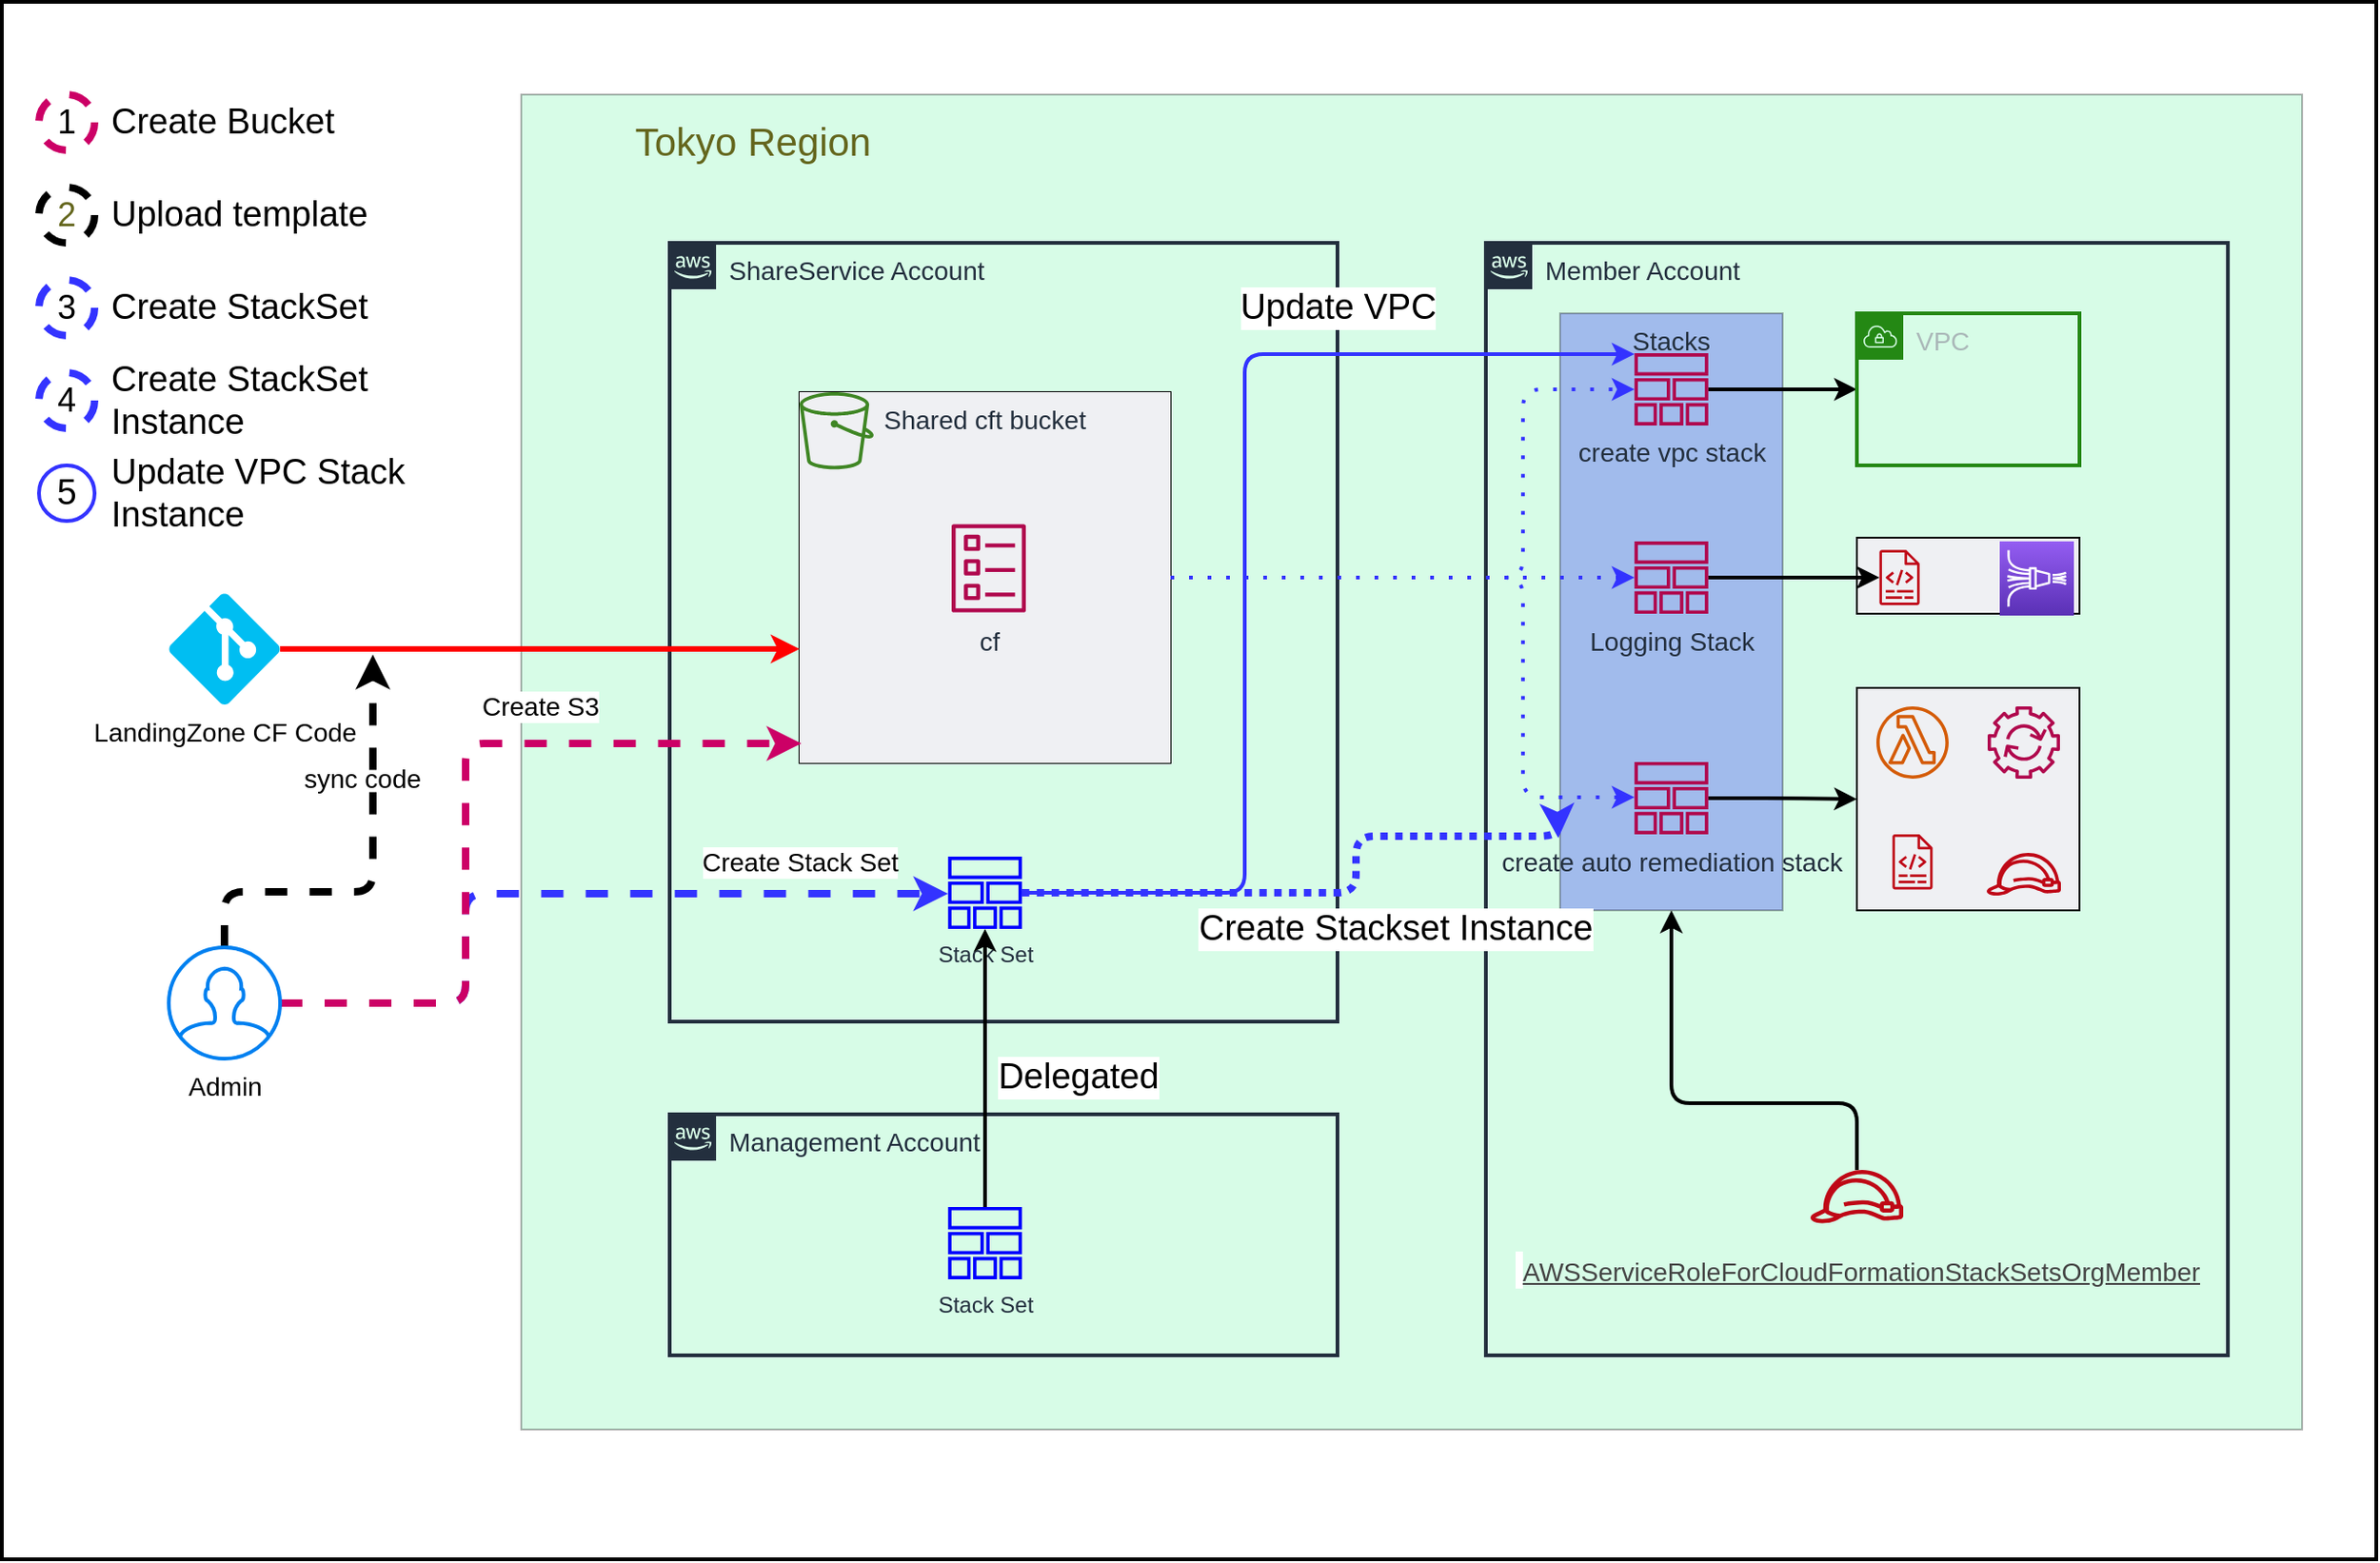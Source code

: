 <mxfile version="16.1.0" type="github">
  <diagram id="0ukZKr90bTUuSdiklAe3" name="Page-1">
    <mxGraphModel dx="2527" dy="1072" grid="1" gridSize="10" guides="1" tooltips="1" connect="1" arrows="1" fold="1" page="1" pageScale="1" pageWidth="827" pageHeight="1169" math="0" shadow="0">
      <root>
        <mxCell id="0" />
        <mxCell id="1" parent="0" />
        <mxCell id="g89Bsq32T66uB00S3wTt-89" value="" style="fillColor=default;strokeColor=default;dashed=0;verticalAlign=top;fontStyle=0;fontColor=#232F3D;fontSize=21;gradientColor=none;strokeWidth=2;" parent="1" vertex="1">
          <mxGeometry x="-200" y="230" width="1280" height="840" as="geometry" />
        </mxCell>
        <mxCell id="g89Bsq32T66uB00S3wTt-79" value="" style="fillColor=#7CF3B0;strokeColor=default;dashed=0;verticalAlign=top;fontStyle=0;fontColor=#000000;fontSize=21;opacity=30;" parent="1" vertex="1">
          <mxGeometry x="80" y="280" width="960" height="720" as="geometry" />
        </mxCell>
        <mxCell id="g89Bsq32T66uB00S3wTt-1" value="ShareService Account" style="points=[[0,0],[0.25,0],[0.5,0],[0.75,0],[1,0],[1,0.25],[1,0.5],[1,0.75],[1,1],[0.75,1],[0.5,1],[0.25,1],[0,1],[0,0.75],[0,0.5],[0,0.25]];outlineConnect=0;gradientColor=none;html=1;whiteSpace=wrap;fontSize=14;fontStyle=0;container=1;pointerEvents=0;collapsible=0;recursiveResize=0;shape=mxgraph.aws4.group;grIcon=mxgraph.aws4.group_aws_cloud_alt;strokeColor=#232F3E;fillColor=none;verticalAlign=top;align=left;spacingLeft=30;fontColor=#232F3E;dashed=0;strokeWidth=2;" parent="1" vertex="1">
          <mxGeometry x="160" y="360" width="360" height="420" as="geometry" />
        </mxCell>
        <mxCell id="g89Bsq32T66uB00S3wTt-6" value="" style="group;fontSize=14;strokeColor=default;" parent="g89Bsq32T66uB00S3wTt-1" vertex="1" connectable="0">
          <mxGeometry x="70" y="80.51" width="200" height="200" as="geometry" />
        </mxCell>
        <mxCell id="g89Bsq32T66uB00S3wTt-4" value="Shared cft bucket" style="fillColor=#EFF0F3;strokeColor=none;dashed=0;verticalAlign=top;fontStyle=0;fontColor=#232F3D;fontSize=14;" parent="g89Bsq32T66uB00S3wTt-6" vertex="1">
          <mxGeometry width="200" height="200" as="geometry" />
        </mxCell>
        <mxCell id="g89Bsq32T66uB00S3wTt-2" value="" style="sketch=0;outlineConnect=0;fontColor=#232F3E;gradientColor=none;fillColor=#3F8624;strokeColor=none;dashed=0;verticalLabelPosition=bottom;verticalAlign=top;align=center;html=1;fontSize=14;fontStyle=0;aspect=fixed;pointerEvents=1;shape=mxgraph.aws4.bucket;" parent="g89Bsq32T66uB00S3wTt-6" vertex="1">
          <mxGeometry width="40" height="41.6" as="geometry" />
        </mxCell>
        <mxCell id="g89Bsq32T66uB00S3wTt-3" value="cf" style="sketch=0;outlineConnect=0;fontColor=#232F3E;gradientColor=none;fillColor=#B0084D;strokeColor=none;dashed=0;verticalLabelPosition=bottom;verticalAlign=top;align=center;html=1;fontSize=14;fontStyle=0;aspect=fixed;pointerEvents=1;shape=mxgraph.aws4.template;" parent="g89Bsq32T66uB00S3wTt-6" vertex="1">
          <mxGeometry x="82" y="71" width="40" height="48" as="geometry" />
        </mxCell>
        <mxCell id="g89Bsq32T66uB00S3wTt-8" value="sync code" style="edgeStyle=orthogonalEdgeStyle;rounded=1;orthogonalLoop=1;jettySize=auto;html=1;strokeColor=#FF0000;strokeWidth=3;fontSize=14;labelBackgroundColor=default;" parent="1" source="g89Bsq32T66uB00S3wTt-7" target="g89Bsq32T66uB00S3wTt-4" edge="1">
          <mxGeometry x="-0.689" y="-70" relative="1" as="geometry">
            <Array as="points">
              <mxPoint x="40" y="579" />
              <mxPoint x="40" y="579" />
            </Array>
            <mxPoint as="offset" />
          </mxGeometry>
        </mxCell>
        <mxCell id="g89Bsq32T66uB00S3wTt-7" value="LandingZone CF Code" style="verticalLabelPosition=bottom;html=1;verticalAlign=top;align=center;strokeColor=none;fillColor=#00BEF2;shape=mxgraph.azure.git_repository;aspect=fixed;fontSize=14;" parent="1" vertex="1">
          <mxGeometry x="-110" y="548.97" width="60" height="60" as="geometry" />
        </mxCell>
        <mxCell id="g89Bsq32T66uB00S3wTt-15" value="Member Account" style="points=[[0,0],[0.25,0],[0.5,0],[0.75,0],[1,0],[1,0.25],[1,0.5],[1,0.75],[1,1],[0.75,1],[0.5,1],[0.25,1],[0,1],[0,0.75],[0,0.5],[0,0.25]];outlineConnect=0;gradientColor=none;html=1;whiteSpace=wrap;fontSize=14;fontStyle=0;container=1;pointerEvents=0;collapsible=0;recursiveResize=0;shape=mxgraph.aws4.group;grIcon=mxgraph.aws4.group_aws_cloud_alt;strokeColor=#232F3E;fillColor=none;verticalAlign=top;align=left;spacingLeft=30;fontColor=#232F3E;dashed=0;strokeWidth=2;" parent="1" vertex="1">
          <mxGeometry x="600" y="360" width="400" height="600" as="geometry" />
        </mxCell>
        <mxCell id="g89Bsq32T66uB00S3wTt-44" value="Stacks" style="fillColor=#2727F3;strokeColor=default;dashed=0;verticalAlign=top;fontStyle=0;fontColor=#232F3D;fontSize=14;opacity=30;" parent="g89Bsq32T66uB00S3wTt-15" vertex="1">
          <mxGeometry x="40" y="38" width="120" height="322" as="geometry" />
        </mxCell>
        <mxCell id="g89Bsq32T66uB00S3wTt-39" value="" style="fillColor=#EFF0F3;strokeColor=default;dashed=0;verticalAlign=top;fontStyle=0;fontColor=#232F3D;fontSize=14;" parent="g89Bsq32T66uB00S3wTt-15" vertex="1">
          <mxGeometry x="200" y="159" width="120" height="41" as="geometry" />
        </mxCell>
        <mxCell id="g89Bsq32T66uB00S3wTt-34" value="" style="fillColor=#EFF0F3;strokeColor=default;dashed=0;verticalAlign=top;fontStyle=0;fontColor=#232F3D;fontSize=14;" parent="g89Bsq32T66uB00S3wTt-15" vertex="1">
          <mxGeometry x="200" y="240" width="120" height="120" as="geometry" />
        </mxCell>
        <mxCell id="g89Bsq32T66uB00S3wTt-40" style="edgeStyle=orthogonalEdgeStyle;rounded=1;orthogonalLoop=1;jettySize=auto;html=1;entryX=0;entryY=0.5;entryDx=0;entryDy=0;strokeColor=#000000;strokeWidth=2;fontSize=14;" parent="g89Bsq32T66uB00S3wTt-15" source="g89Bsq32T66uB00S3wTt-21" target="g89Bsq32T66uB00S3wTt-26" edge="1">
          <mxGeometry relative="1" as="geometry" />
        </mxCell>
        <mxCell id="g89Bsq32T66uB00S3wTt-21" value="create vpc stack" style="sketch=0;outlineConnect=0;fontColor=#232F3E;gradientColor=none;fillColor=#B0084D;strokeColor=none;dashed=0;verticalLabelPosition=bottom;verticalAlign=top;align=center;html=1;fontSize=14;fontStyle=0;aspect=fixed;pointerEvents=1;shape=mxgraph.aws4.stack;" parent="g89Bsq32T66uB00S3wTt-15" vertex="1">
          <mxGeometry x="80" y="59.52" width="40" height="38.97" as="geometry" />
        </mxCell>
        <mxCell id="g89Bsq32T66uB00S3wTt-37" style="edgeStyle=orthogonalEdgeStyle;rounded=1;orthogonalLoop=1;jettySize=auto;html=1;entryX=0;entryY=0.5;entryDx=0;entryDy=0;strokeColor=#000000;strokeWidth=2;fontSize=14;" parent="g89Bsq32T66uB00S3wTt-15" source="g89Bsq32T66uB00S3wTt-22" target="g89Bsq32T66uB00S3wTt-34" edge="1">
          <mxGeometry relative="1" as="geometry" />
        </mxCell>
        <mxCell id="g89Bsq32T66uB00S3wTt-22" value="create auto remediation stack" style="sketch=0;outlineConnect=0;fontColor=#232F3E;gradientColor=none;fillColor=#B0084D;strokeColor=none;dashed=0;verticalLabelPosition=bottom;verticalAlign=top;align=center;html=1;fontSize=14;fontStyle=0;aspect=fixed;pointerEvents=1;shape=mxgraph.aws4.stack;" parent="g89Bsq32T66uB00S3wTt-15" vertex="1">
          <mxGeometry x="80" y="280" width="40" height="38.97" as="geometry" />
        </mxCell>
        <mxCell id="g89Bsq32T66uB00S3wTt-26" value="VPC" style="points=[[0,0],[0.25,0],[0.5,0],[0.75,0],[1,0],[1,0.25],[1,0.5],[1,0.75],[1,1],[0.75,1],[0.5,1],[0.25,1],[0,1],[0,0.75],[0,0.5],[0,0.25]];outlineConnect=0;gradientColor=none;html=1;whiteSpace=wrap;fontSize=14;fontStyle=0;container=1;pointerEvents=0;collapsible=0;recursiveResize=0;shape=mxgraph.aws4.group;grIcon=mxgraph.aws4.group_vpc;strokeColor=#248814;fillColor=none;verticalAlign=top;align=left;spacingLeft=30;fontColor=#AAB7B8;dashed=0;strokeWidth=2;" parent="g89Bsq32T66uB00S3wTt-15" vertex="1">
          <mxGeometry x="200" y="38" width="120" height="82" as="geometry" />
        </mxCell>
        <mxCell id="g89Bsq32T66uB00S3wTt-27" value="" style="sketch=0;outlineConnect=0;fontColor=#232F3E;gradientColor=none;fillColor=#D45B07;strokeColor=none;dashed=0;verticalLabelPosition=bottom;verticalAlign=top;align=center;html=1;fontSize=14;fontStyle=0;aspect=fixed;pointerEvents=1;shape=mxgraph.aws4.lambda_function;" parent="g89Bsq32T66uB00S3wTt-15" vertex="1">
          <mxGeometry x="210" y="250" width="40" height="38.97" as="geometry" />
        </mxCell>
        <mxCell id="g89Bsq32T66uB00S3wTt-29" value="" style="sketch=0;outlineConnect=0;fontColor=#232F3E;gradientColor=none;fillColor=#B0084D;strokeColor=none;dashed=0;verticalLabelPosition=bottom;verticalAlign=top;align=center;html=1;fontSize=14;fontStyle=0;aspect=fixed;pointerEvents=1;shape=mxgraph.aws4.automation;" parent="g89Bsq32T66uB00S3wTt-15" vertex="1">
          <mxGeometry x="270" y="250" width="40" height="38.97" as="geometry" />
        </mxCell>
        <mxCell id="g89Bsq32T66uB00S3wTt-38" style="edgeStyle=orthogonalEdgeStyle;rounded=1;orthogonalLoop=1;jettySize=auto;html=1;strokeColor=#000000;strokeWidth=2;fontSize=14;" parent="g89Bsq32T66uB00S3wTt-15" source="g89Bsq32T66uB00S3wTt-32" target="g89Bsq32T66uB00S3wTt-35" edge="1">
          <mxGeometry relative="1" as="geometry" />
        </mxCell>
        <mxCell id="g89Bsq32T66uB00S3wTt-32" value="Logging Stack" style="sketch=0;outlineConnect=0;fontColor=#232F3E;gradientColor=none;fillColor=#B0084D;strokeColor=none;dashed=0;verticalLabelPosition=bottom;verticalAlign=top;align=center;html=1;fontSize=14;fontStyle=0;aspect=fixed;pointerEvents=1;shape=mxgraph.aws4.stack;" parent="g89Bsq32T66uB00S3wTt-15" vertex="1">
          <mxGeometry x="80" y="161.03" width="40" height="38.97" as="geometry" />
        </mxCell>
        <mxCell id="g89Bsq32T66uB00S3wTt-31" value="" style="sketch=0;outlineConnect=0;fontColor=#232F3E;gradientColor=none;fillColor=#BF0816;strokeColor=none;dashed=0;verticalLabelPosition=bottom;verticalAlign=top;align=center;html=1;fontSize=14;fontStyle=0;aspect=fixed;pointerEvents=1;shape=mxgraph.aws4.role;" parent="g89Bsq32T66uB00S3wTt-15" vertex="1">
          <mxGeometry x="270" y="321.03" width="40" height="38.97" as="geometry" />
        </mxCell>
        <mxCell id="g89Bsq32T66uB00S3wTt-33" value="" style="sketch=0;outlineConnect=0;fontColor=#232F3E;gradientColor=none;fillColor=#BF0816;strokeColor=none;dashed=0;verticalLabelPosition=bottom;verticalAlign=top;align=center;html=1;fontSize=14;fontStyle=0;aspect=fixed;pointerEvents=1;shape=mxgraph.aws4.logs;" parent="g89Bsq32T66uB00S3wTt-15" vertex="1">
          <mxGeometry x="210" y="318.97" width="40" height="29.74" as="geometry" />
        </mxCell>
        <mxCell id="g89Bsq32T66uB00S3wTt-35" value="" style="sketch=0;outlineConnect=0;fontColor=#232F3E;gradientColor=none;fillColor=#BF0816;strokeColor=none;dashed=0;verticalLabelPosition=bottom;verticalAlign=top;align=center;html=1;fontSize=14;fontStyle=0;aspect=fixed;pointerEvents=1;shape=mxgraph.aws4.logs;" parent="g89Bsq32T66uB00S3wTt-15" vertex="1">
          <mxGeometry x="203" y="165.64" width="40" height="29.74" as="geometry" />
        </mxCell>
        <mxCell id="g89Bsq32T66uB00S3wTt-36" value="" style="sketch=0;points=[[0,0,0],[0.25,0,0],[0.5,0,0],[0.75,0,0],[1,0,0],[0,1,0],[0.25,1,0],[0.5,1,0],[0.75,1,0],[1,1,0],[0,0.25,0],[0,0.5,0],[0,0.75,0],[1,0.25,0],[1,0.5,0],[1,0.75,0]];outlineConnect=0;fontColor=#232F3E;gradientColor=#945DF2;gradientDirection=north;fillColor=#5A30B5;strokeColor=#ffffff;dashed=0;verticalLabelPosition=bottom;verticalAlign=top;align=center;html=1;fontSize=14;fontStyle=0;aspect=fixed;shape=mxgraph.aws4.resourceIcon;resIcon=mxgraph.aws4.kinesis_data_firehose;" parent="g89Bsq32T66uB00S3wTt-15" vertex="1">
          <mxGeometry x="277" y="161" width="40" height="40" as="geometry" />
        </mxCell>
        <mxCell id="tX7fqVU8-ZiYfbRzvG7Q-20" value="&lt;span style=&quot;color: rgb(68 , 68 , 68) ; font-family: &amp;#34;helvetica neue&amp;#34; , &amp;#34;roboto&amp;#34; , &amp;#34;arial&amp;#34; , sans-serif ; background-color: rgb(255 , 255 , 255)&quot;&gt;&lt;span class=&quot;Apple-converted-space&quot;&gt;&amp;nbsp;&lt;/span&gt;&lt;/span&gt;&lt;a class=&quot;awsui-breadcrumb-link&quot; href=&quot;https://console.aws.amazon.com/iam/home#/roles/AWSServiceRoleForCloudFormationStackSetsOrgMember&quot; style=&quot;color: rgb(68 , 68 , 68) ; background-color: transparent ; box-sizing: border-box&quot;&gt;AWSServiceRoleForCloudFormationStackSetsOrgMember&lt;/a&gt;" style="sketch=0;outlineConnect=0;fontColor=#232F3E;gradientColor=none;fillColor=#BF0816;strokeColor=none;dashed=0;verticalLabelPosition=bottom;verticalAlign=top;align=center;html=1;fontSize=14;fontStyle=0;aspect=fixed;pointerEvents=1;shape=mxgraph.aws4.role;" vertex="1" parent="g89Bsq32T66uB00S3wTt-15">
          <mxGeometry x="175" y="490" width="50" height="48.71" as="geometry" />
        </mxCell>
        <mxCell id="tX7fqVU8-ZiYfbRzvG7Q-21" style="edgeStyle=orthogonalEdgeStyle;rounded=1;orthogonalLoop=1;jettySize=auto;html=1;fontSize=19;strokeColor=#000000;strokeWidth=2;entryX=0.5;entryY=1;entryDx=0;entryDy=0;" edge="1" parent="g89Bsq32T66uB00S3wTt-15" source="tX7fqVU8-ZiYfbRzvG7Q-20" target="g89Bsq32T66uB00S3wTt-44">
          <mxGeometry relative="1" as="geometry">
            <mxPoint x="-60" y="260" as="targetPoint" />
            <Array as="points">
              <mxPoint x="100" y="464" />
            </Array>
          </mxGeometry>
        </mxCell>
        <mxCell id="g89Bsq32T66uB00S3wTt-23" style="edgeStyle=orthogonalEdgeStyle;rounded=1;orthogonalLoop=1;jettySize=auto;html=1;strokeColor=#3333FF;strokeWidth=2;fontSize=14;dashed=1;dashPattern=1 4;" parent="1" source="g89Bsq32T66uB00S3wTt-4" target="g89Bsq32T66uB00S3wTt-22" edge="1">
          <mxGeometry relative="1" as="geometry">
            <Array as="points">
              <mxPoint x="620" y="541" />
              <mxPoint x="620" y="659" />
            </Array>
          </mxGeometry>
        </mxCell>
        <mxCell id="g89Bsq32T66uB00S3wTt-24" style="edgeStyle=orthogonalEdgeStyle;rounded=1;orthogonalLoop=1;jettySize=auto;html=1;strokeColor=#3333FF;strokeWidth=2;fontSize=14;dashed=1;dashPattern=1 4;" parent="1" source="g89Bsq32T66uB00S3wTt-4" target="g89Bsq32T66uB00S3wTt-21" edge="1">
          <mxGeometry relative="1" as="geometry">
            <Array as="points">
              <mxPoint x="620" y="541" />
              <mxPoint x="620" y="439" />
            </Array>
          </mxGeometry>
        </mxCell>
        <mxCell id="g89Bsq32T66uB00S3wTt-41" style="edgeStyle=orthogonalEdgeStyle;rounded=1;orthogonalLoop=1;jettySize=auto;html=1;strokeColor=#3333FF;strokeWidth=2;fontSize=14;dashed=1;dashPattern=1 4;" parent="1" source="g89Bsq32T66uB00S3wTt-4" target="g89Bsq32T66uB00S3wTt-32" edge="1">
          <mxGeometry relative="1" as="geometry">
            <Array as="points">
              <mxPoint x="500" y="541" />
              <mxPoint x="500" y="541" />
            </Array>
          </mxGeometry>
        </mxCell>
        <mxCell id="g89Bsq32T66uB00S3wTt-45" style="edgeStyle=orthogonalEdgeStyle;rounded=1;orthogonalLoop=1;jettySize=auto;html=1;fontSize=14;strokeColor=#3333FF;strokeWidth=4;dashed=1;" parent="1" source="g89Bsq32T66uB00S3wTt-42" target="tX7fqVU8-ZiYfbRzvG7Q-22" edge="1">
          <mxGeometry relative="1" as="geometry">
            <Array as="points">
              <mxPoint x="50" y="770" />
              <mxPoint x="50" y="711" />
            </Array>
            <mxPoint x="180" y="1080" as="targetPoint" />
          </mxGeometry>
        </mxCell>
        <mxCell id="g89Bsq32T66uB00S3wTt-78" value="Create Stack Set" style="edgeLabel;html=1;align=center;verticalAlign=middle;resizable=0;points=[];fontSize=14;" parent="g89Bsq32T66uB00S3wTt-45" vertex="1" connectable="0">
          <mxGeometry x="0.299" y="1" relative="1" as="geometry">
            <mxPoint x="67" y="-16" as="offset" />
          </mxGeometry>
        </mxCell>
        <mxCell id="g89Bsq32T66uB00S3wTt-73" style="edgeStyle=orthogonalEdgeStyle;rounded=1;orthogonalLoop=1;jettySize=auto;html=1;fontSize=14;strokeColor=#3333FF;strokeWidth=4;dashed=1;dashPattern=1 1;entryX=-0.008;entryY=0.879;entryDx=0;entryDy=0;entryPerimeter=0;" parent="1" source="tX7fqVU8-ZiYfbRzvG7Q-22" target="g89Bsq32T66uB00S3wTt-44" edge="1">
          <mxGeometry relative="1" as="geometry">
            <mxPoint x="30" y="845" as="sourcePoint" />
            <Array as="points">
              <mxPoint x="530" y="711" />
              <mxPoint x="530" y="680" />
            </Array>
            <mxPoint x="670" y="670" as="targetPoint" />
          </mxGeometry>
        </mxCell>
        <mxCell id="tX7fqVU8-ZiYfbRzvG7Q-29" value="Create Stackset Instance" style="edgeLabel;html=1;align=center;verticalAlign=middle;resizable=0;points=[];fontSize=19;" vertex="1" connectable="0" parent="g89Bsq32T66uB00S3wTt-73">
          <mxGeometry x="0.412" relative="1" as="geometry">
            <mxPoint x="5" y="50" as="offset" />
          </mxGeometry>
        </mxCell>
        <mxCell id="g89Bsq32T66uB00S3wTt-91" style="edgeStyle=orthogonalEdgeStyle;rounded=1;orthogonalLoop=1;jettySize=auto;html=1;labelBackgroundColor=default;fontSize=21;fontColor=#64661D;strokeColor=#000000;strokeWidth=4;dashed=1;" parent="1" source="g89Bsq32T66uB00S3wTt-42" edge="1">
          <mxGeometry relative="1" as="geometry">
            <mxPoint y="582" as="targetPoint" />
            <Array as="points">
              <mxPoint x="-80" y="710" />
              <mxPoint y="710" />
              <mxPoint y="582" />
            </Array>
          </mxGeometry>
        </mxCell>
        <mxCell id="tX7fqVU8-ZiYfbRzvG7Q-9" style="edgeStyle=orthogonalEdgeStyle;rounded=1;orthogonalLoop=1;jettySize=auto;html=1;fontSize=14;strokeColor=#CC0066;strokeWidth=4;dashed=1;" edge="1" parent="1" source="g89Bsq32T66uB00S3wTt-42">
          <mxGeometry relative="1" as="geometry">
            <mxPoint x="231" y="630" as="targetPoint" />
            <Array as="points">
              <mxPoint x="50" y="770" />
              <mxPoint x="50" y="630" />
              <mxPoint x="231" y="630" />
            </Array>
          </mxGeometry>
        </mxCell>
        <mxCell id="g89Bsq32T66uB00S3wTt-42" value="Admin" style="html=1;verticalLabelPosition=bottom;align=center;labelBackgroundColor=#ffffff;verticalAlign=top;strokeWidth=2;strokeColor=#0080F0;shadow=0;dashed=0;shape=mxgraph.ios7.icons.user;fontSize=14;" parent="1" vertex="1">
          <mxGeometry x="-110" y="740" width="60" height="60" as="geometry" />
        </mxCell>
        <mxCell id="g89Bsq32T66uB00S3wTt-87" value="Tokyo Region" style="text;html=1;strokeColor=none;fillColor=none;align=center;verticalAlign=middle;whiteSpace=wrap;rounded=0;fontSize=21;fontColor=#64661D;opacity=10;" parent="1" vertex="1">
          <mxGeometry x="120" y="290" width="170" height="30" as="geometry" />
        </mxCell>
        <mxCell id="tX7fqVU8-ZiYfbRzvG7Q-1" value="Management Account" style="points=[[0,0],[0.25,0],[0.5,0],[0.75,0],[1,0],[1,0.25],[1,0.5],[1,0.75],[1,1],[0.75,1],[0.5,1],[0.25,1],[0,1],[0,0.75],[0,0.5],[0,0.25]];outlineConnect=0;gradientColor=none;html=1;whiteSpace=wrap;fontSize=14;fontStyle=0;container=1;pointerEvents=0;collapsible=0;recursiveResize=0;shape=mxgraph.aws4.group;grIcon=mxgraph.aws4.group_aws_cloud_alt;strokeColor=#232F3E;fillColor=none;verticalAlign=top;align=left;spacingLeft=30;fontColor=#232F3E;dashed=0;strokeWidth=2;" vertex="1" parent="1">
          <mxGeometry x="160" y="830" width="360" height="130" as="geometry" />
        </mxCell>
        <mxCell id="tX7fqVU8-ZiYfbRzvG7Q-7" value="Stack Set" style="sketch=0;outlineConnect=0;fontColor=#232F3E;gradientColor=none;fillColor=#0000FF;strokeColor=none;dashed=0;verticalLabelPosition=bottom;verticalAlign=top;align=center;html=1;fontSize=12;fontStyle=0;aspect=fixed;pointerEvents=1;shape=mxgraph.aws4.stack;" vertex="1" parent="tX7fqVU8-ZiYfbRzvG7Q-1">
          <mxGeometry x="150" y="50" width="40" height="38.97" as="geometry" />
        </mxCell>
        <mxCell id="tX7fqVU8-ZiYfbRzvG7Q-10" value="Create S3" style="edgeLabel;html=1;align=center;verticalAlign=middle;resizable=0;points=[];fontSize=14;" vertex="1" connectable="0" parent="1">
          <mxGeometry x="90" y="610" as="geometry" />
        </mxCell>
        <mxCell id="tX7fqVU8-ZiYfbRzvG7Q-12" value="1" style="ellipse;whiteSpace=wrap;html=1;aspect=fixed;fillColor=default;fontSize=18;labelBackgroundColor=default;endArrow=classic;rounded=1;strokeColor=#CC0066;strokeWidth=4;dashed=1;" vertex="1" parent="1">
          <mxGeometry x="-180" y="280" width="30" height="30" as="geometry" />
        </mxCell>
        <mxCell id="tX7fqVU8-ZiYfbRzvG7Q-13" value="2" style="ellipse;whiteSpace=wrap;html=1;aspect=fixed;fillColor=default;fontSize=18;labelBackgroundColor=default;endArrow=classic;rounded=1;strokeColor=#000000;fontColor=#64661D;strokeWidth=4;dashed=1;" vertex="1" parent="1">
          <mxGeometry x="-180" y="330" width="30" height="30" as="geometry" />
        </mxCell>
        <mxCell id="tX7fqVU8-ZiYfbRzvG7Q-14" value="3" style="ellipse;whiteSpace=wrap;html=1;aspect=fixed;fillColor=default;fontSize=18;labelBackgroundColor=default;endArrow=classic;rounded=1;strokeColor=#3333FF;strokeWidth=4;dashed=1;" vertex="1" parent="1">
          <mxGeometry x="-180" y="380" width="30" height="30" as="geometry" />
        </mxCell>
        <mxCell id="tX7fqVU8-ZiYfbRzvG7Q-15" value="Create Bucket" style="text;html=1;strokeColor=none;fillColor=none;align=left;verticalAlign=middle;whiteSpace=wrap;rounded=0;fontSize=19;" vertex="1" parent="1">
          <mxGeometry x="-143" y="280" width="150" height="30" as="geometry" />
        </mxCell>
        <mxCell id="tX7fqVU8-ZiYfbRzvG7Q-16" value="Upload template" style="text;html=1;strokeColor=none;fillColor=none;align=left;verticalAlign=middle;whiteSpace=wrap;rounded=0;fontSize=19;" vertex="1" parent="1">
          <mxGeometry x="-143" y="330" width="150" height="30" as="geometry" />
        </mxCell>
        <mxCell id="tX7fqVU8-ZiYfbRzvG7Q-17" value="Create StackSet" style="text;html=1;strokeColor=none;fillColor=none;align=left;verticalAlign=middle;whiteSpace=wrap;rounded=0;fontSize=19;" vertex="1" parent="1">
          <mxGeometry x="-143" y="380" width="150" height="30" as="geometry" />
        </mxCell>
        <mxCell id="tX7fqVU8-ZiYfbRzvG7Q-18" value="4" style="ellipse;whiteSpace=wrap;html=1;aspect=fixed;fillColor=default;fontSize=18;labelBackgroundColor=default;endArrow=classic;rounded=1;strokeColor=#3333FF;strokeWidth=4;dashed=1;" vertex="1" parent="1">
          <mxGeometry x="-180" y="430" width="30" height="30" as="geometry" />
        </mxCell>
        <mxCell id="tX7fqVU8-ZiYfbRzvG7Q-19" value="Create StackSet Instance" style="text;html=1;strokeColor=none;fillColor=none;align=left;verticalAlign=middle;whiteSpace=wrap;rounded=0;fontSize=19;" vertex="1" parent="1">
          <mxGeometry x="-143" y="430" width="150" height="30" as="geometry" />
        </mxCell>
        <mxCell id="tX7fqVU8-ZiYfbRzvG7Q-27" style="edgeStyle=orthogonalEdgeStyle;rounded=1;orthogonalLoop=1;jettySize=auto;html=1;fontSize=19;strokeColor=#3333FF;strokeWidth=2;" edge="1" parent="1" source="tX7fqVU8-ZiYfbRzvG7Q-22" target="g89Bsq32T66uB00S3wTt-21">
          <mxGeometry relative="1" as="geometry">
            <Array as="points">
              <mxPoint x="470" y="711" />
              <mxPoint x="470" y="420" />
            </Array>
          </mxGeometry>
        </mxCell>
        <mxCell id="tX7fqVU8-ZiYfbRzvG7Q-28" value="Update VPC" style="edgeLabel;html=1;align=center;verticalAlign=middle;resizable=0;points=[];fontSize=19;" vertex="1" connectable="0" parent="tX7fqVU8-ZiYfbRzvG7Q-27">
          <mxGeometry x="0.052" y="-1" relative="1" as="geometry">
            <mxPoint x="49" y="-109" as="offset" />
          </mxGeometry>
        </mxCell>
        <mxCell id="tX7fqVU8-ZiYfbRzvG7Q-22" value="Stack Set" style="sketch=0;outlineConnect=0;fontColor=#232F3E;gradientColor=none;fillColor=#0000FF;strokeColor=none;dashed=0;verticalLabelPosition=bottom;verticalAlign=top;align=center;html=1;fontSize=12;fontStyle=0;aspect=fixed;pointerEvents=1;shape=mxgraph.aws4.stack;" vertex="1" parent="1">
          <mxGeometry x="310" y="691.03" width="40" height="38.97" as="geometry" />
        </mxCell>
        <mxCell id="tX7fqVU8-ZiYfbRzvG7Q-25" style="edgeStyle=orthogonalEdgeStyle;rounded=1;orthogonalLoop=1;jettySize=auto;html=1;fontSize=19;strokeColor=#000000;strokeWidth=2;" edge="1" parent="1" source="tX7fqVU8-ZiYfbRzvG7Q-7" target="tX7fqVU8-ZiYfbRzvG7Q-22">
          <mxGeometry relative="1" as="geometry" />
        </mxCell>
        <mxCell id="tX7fqVU8-ZiYfbRzvG7Q-26" value="Delegated" style="edgeLabel;html=1;align=center;verticalAlign=middle;resizable=0;points=[];fontSize=19;" vertex="1" connectable="0" parent="tX7fqVU8-ZiYfbRzvG7Q-25">
          <mxGeometry x="-0.16" y="-1" relative="1" as="geometry">
            <mxPoint x="49" y="-7" as="offset" />
          </mxGeometry>
        </mxCell>
        <mxCell id="tX7fqVU8-ZiYfbRzvG7Q-30" value="5" style="ellipse;whiteSpace=wrap;html=1;aspect=fixed;fillColor=default;fontSize=19;labelBackgroundColor=default;endArrow=classic;rounded=1;strokeColor=#3333FF;strokeWidth=2;" vertex="1" parent="1">
          <mxGeometry x="-180" y="480" width="30" height="30" as="geometry" />
        </mxCell>
        <mxCell id="tX7fqVU8-ZiYfbRzvG7Q-31" value="Update VPC Stack Instance" style="text;html=1;strokeColor=none;fillColor=none;align=left;verticalAlign=middle;whiteSpace=wrap;rounded=0;fontSize=19;" vertex="1" parent="1">
          <mxGeometry x="-143" y="480" width="213" height="30" as="geometry" />
        </mxCell>
      </root>
    </mxGraphModel>
  </diagram>
</mxfile>
